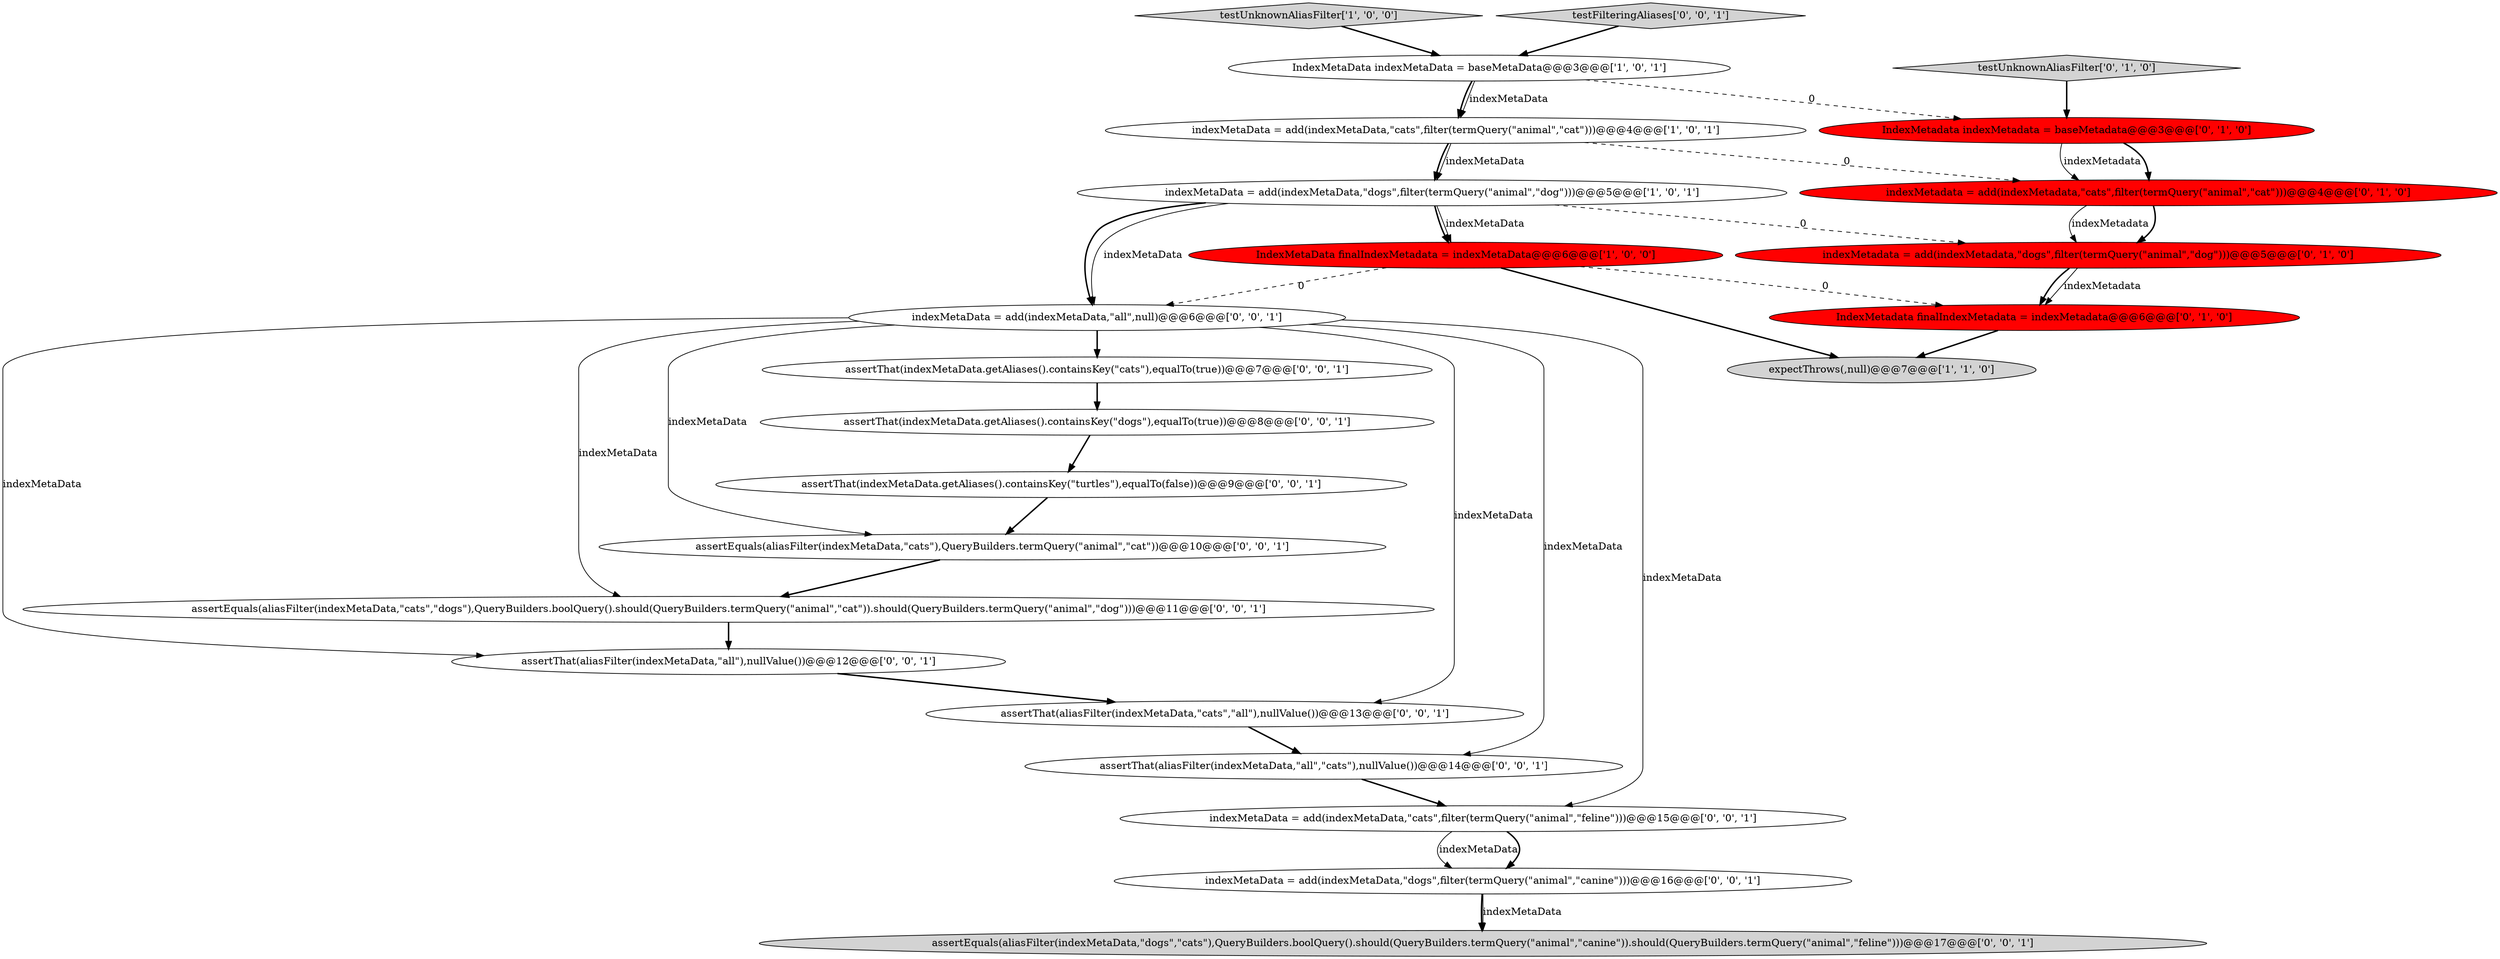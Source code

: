 digraph {
11 [style = filled, label = "assertThat(indexMetaData.getAliases().containsKey(\"dogs\"),equalTo(true))@@@8@@@['0', '0', '1']", fillcolor = white, shape = ellipse image = "AAA0AAABBB3BBB"];
8 [style = filled, label = "indexMetadata = add(indexMetadata,\"dogs\",filter(termQuery(\"animal\",\"dog\")))@@@5@@@['0', '1', '0']", fillcolor = red, shape = ellipse image = "AAA1AAABBB2BBB"];
17 [style = filled, label = "indexMetaData = add(indexMetaData,\"all\",null)@@@6@@@['0', '0', '1']", fillcolor = white, shape = ellipse image = "AAA0AAABBB3BBB"];
13 [style = filled, label = "assertThat(aliasFilter(indexMetaData,\"all\",\"cats\"),nullValue())@@@14@@@['0', '0', '1']", fillcolor = white, shape = ellipse image = "AAA0AAABBB3BBB"];
23 [style = filled, label = "indexMetaData = add(indexMetaData,\"dogs\",filter(termQuery(\"animal\",\"canine\")))@@@16@@@['0', '0', '1']", fillcolor = white, shape = ellipse image = "AAA0AAABBB3BBB"];
0 [style = filled, label = "IndexMetaData indexMetaData = baseMetaData@@@3@@@['1', '0', '1']", fillcolor = white, shape = ellipse image = "AAA0AAABBB1BBB"];
2 [style = filled, label = "IndexMetaData finalIndexMetadata = indexMetaData@@@6@@@['1', '0', '0']", fillcolor = red, shape = ellipse image = "AAA1AAABBB1BBB"];
15 [style = filled, label = "assertEquals(aliasFilter(indexMetaData,\"dogs\",\"cats\"),QueryBuilders.boolQuery().should(QueryBuilders.termQuery(\"animal\",\"canine\")).should(QueryBuilders.termQuery(\"animal\",\"feline\")))@@@17@@@['0', '0', '1']", fillcolor = lightgray, shape = ellipse image = "AAA0AAABBB3BBB"];
6 [style = filled, label = "IndexMetadata indexMetadata = baseMetadata@@@3@@@['0', '1', '0']", fillcolor = red, shape = ellipse image = "AAA1AAABBB2BBB"];
5 [style = filled, label = "indexMetaData = add(indexMetaData,\"dogs\",filter(termQuery(\"animal\",\"dog\")))@@@5@@@['1', '0', '1']", fillcolor = white, shape = ellipse image = "AAA0AAABBB1BBB"];
1 [style = filled, label = "expectThrows(,null)@@@7@@@['1', '1', '0']", fillcolor = lightgray, shape = ellipse image = "AAA0AAABBB1BBB"];
9 [style = filled, label = "indexMetadata = add(indexMetadata,\"cats\",filter(termQuery(\"animal\",\"cat\")))@@@4@@@['0', '1', '0']", fillcolor = red, shape = ellipse image = "AAA1AAABBB2BBB"];
16 [style = filled, label = "assertThat(aliasFilter(indexMetaData,\"cats\",\"all\"),nullValue())@@@13@@@['0', '0', '1']", fillcolor = white, shape = ellipse image = "AAA0AAABBB3BBB"];
18 [style = filled, label = "assertEquals(aliasFilter(indexMetaData,\"cats\",\"dogs\"),QueryBuilders.boolQuery().should(QueryBuilders.termQuery(\"animal\",\"cat\")).should(QueryBuilders.termQuery(\"animal\",\"dog\")))@@@11@@@['0', '0', '1']", fillcolor = white, shape = ellipse image = "AAA0AAABBB3BBB"];
4 [style = filled, label = "indexMetaData = add(indexMetaData,\"cats\",filter(termQuery(\"animal\",\"cat\")))@@@4@@@['1', '0', '1']", fillcolor = white, shape = ellipse image = "AAA0AAABBB1BBB"];
14 [style = filled, label = "indexMetaData = add(indexMetaData,\"cats\",filter(termQuery(\"animal\",\"feline\")))@@@15@@@['0', '0', '1']", fillcolor = white, shape = ellipse image = "AAA0AAABBB3BBB"];
3 [style = filled, label = "testUnknownAliasFilter['1', '0', '0']", fillcolor = lightgray, shape = diamond image = "AAA0AAABBB1BBB"];
7 [style = filled, label = "IndexMetadata finalIndexMetadata = indexMetadata@@@6@@@['0', '1', '0']", fillcolor = red, shape = ellipse image = "AAA1AAABBB2BBB"];
19 [style = filled, label = "assertThat(aliasFilter(indexMetaData,\"all\"),nullValue())@@@12@@@['0', '0', '1']", fillcolor = white, shape = ellipse image = "AAA0AAABBB3BBB"];
12 [style = filled, label = "testFilteringAliases['0', '0', '1']", fillcolor = lightgray, shape = diamond image = "AAA0AAABBB3BBB"];
10 [style = filled, label = "testUnknownAliasFilter['0', '1', '0']", fillcolor = lightgray, shape = diamond image = "AAA0AAABBB2BBB"];
20 [style = filled, label = "assertThat(indexMetaData.getAliases().containsKey(\"turtles\"),equalTo(false))@@@9@@@['0', '0', '1']", fillcolor = white, shape = ellipse image = "AAA0AAABBB3BBB"];
22 [style = filled, label = "assertThat(indexMetaData.getAliases().containsKey(\"cats\"),equalTo(true))@@@7@@@['0', '0', '1']", fillcolor = white, shape = ellipse image = "AAA0AAABBB3BBB"];
21 [style = filled, label = "assertEquals(aliasFilter(indexMetaData,\"cats\"),QueryBuilders.termQuery(\"animal\",\"cat\"))@@@10@@@['0', '0', '1']", fillcolor = white, shape = ellipse image = "AAA0AAABBB3BBB"];
17->18 [style = solid, label="indexMetaData"];
11->20 [style = bold, label=""];
16->13 [style = bold, label=""];
7->1 [style = bold, label=""];
5->2 [style = solid, label="indexMetaData"];
6->9 [style = solid, label="indexMetadata"];
14->23 [style = solid, label="indexMetaData"];
8->7 [style = solid, label="indexMetadata"];
2->1 [style = bold, label=""];
0->6 [style = dashed, label="0"];
23->15 [style = bold, label=""];
18->19 [style = bold, label=""];
17->16 [style = solid, label="indexMetaData"];
5->17 [style = solid, label="indexMetaData"];
9->8 [style = bold, label=""];
5->17 [style = bold, label=""];
17->22 [style = bold, label=""];
12->0 [style = bold, label=""];
10->6 [style = bold, label=""];
2->7 [style = dashed, label="0"];
21->18 [style = bold, label=""];
2->17 [style = dashed, label="0"];
3->0 [style = bold, label=""];
8->7 [style = bold, label=""];
19->16 [style = bold, label=""];
20->21 [style = bold, label=""];
4->9 [style = dashed, label="0"];
5->2 [style = bold, label=""];
17->21 [style = solid, label="indexMetaData"];
17->13 [style = solid, label="indexMetaData"];
17->19 [style = solid, label="indexMetaData"];
14->23 [style = bold, label=""];
0->4 [style = bold, label=""];
0->4 [style = solid, label="indexMetaData"];
4->5 [style = solid, label="indexMetaData"];
5->8 [style = dashed, label="0"];
9->8 [style = solid, label="indexMetadata"];
6->9 [style = bold, label=""];
23->15 [style = solid, label="indexMetaData"];
4->5 [style = bold, label=""];
17->14 [style = solid, label="indexMetaData"];
22->11 [style = bold, label=""];
13->14 [style = bold, label=""];
}
